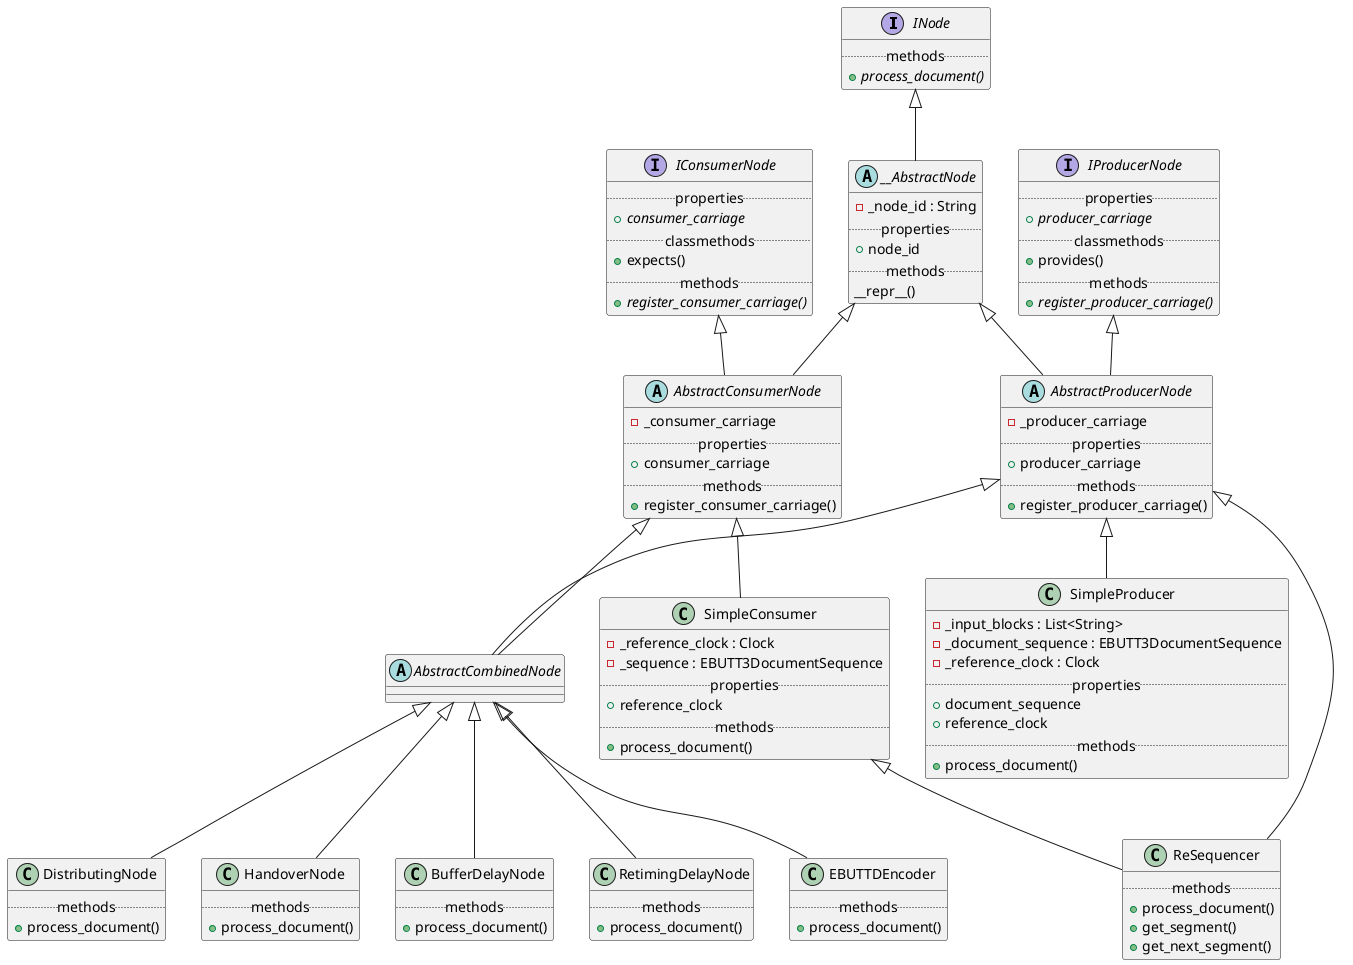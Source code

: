 @startuml

interface INode {
  ..methods..
  +{abstract} process_document()
}
interface IConsumerNode {
  ..properties..
  +{abstract} consumer_carriage
  ..classmethods..
  +expects()
  ..methods..
  +{abstract}register_consumer_carriage()
}
interface IProducerNode {
  ..properties..
  +{abstract} producer_carriage
  ..classmethods..
  +provides()
  ..methods..
  +{abstract}register_producer_carriage()
}

abstract class __AbstractNode {
  -_node_id : String
  ..properties..
  +node_id
  ..methods..
  __repr__()
}
abstract class AbstractConsumerNode {
  -_consumer_carriage
  ..properties..
  +consumer_carriage
  ..methods..
  +register_consumer_carriage()
}
abstract class AbstractProducerNode {
  -_producer_carriage
  ..properties..
  +producer_carriage
  ..methods..
  +register_producer_carriage()
}
abstract class AbstractCombinedNode {
}

class SimpleProducer {
  -_input_blocks : List<String>
  -_document_sequence : EBUTT3DocumentSequence
  -_reference_clock : Clock
  ..properties..
  +document_sequence
  +reference_clock
  ..methods..
  +process_document()
}

class SimpleConsumer {
  -_reference_clock : Clock
  -_sequence : EBUTT3DocumentSequence
  ..properties..
  +reference_clock
  ..methods..
  +process_document()
}

class BufferDelayNode {
  ..methods..
  +process_document()
}

class RetimingDelayNode{
  ..methods..
  +process_document()
}

class EBUTTDEncoder {
  ..methods..
  +process_document()
}

class DistributingNode {
  ..methods..
  +process_document()
}

class ReSequencer {
  ..methods..
  +process_document()
  +get_segment()
  +get_next_segment()
}

class HandoverNode {
  ..methods..
  +process_document()
}

INode <|-- __AbstractNode
__AbstractNode <|-- AbstractConsumerNode
IConsumerNode <|-- AbstractConsumerNode
__AbstractNode <|-- AbstractProducerNode
IProducerNode <|-- AbstractProducerNode
AbstractConsumerNode <|-- AbstractCombinedNode
AbstractProducerNode <|-- AbstractCombinedNode

AbstractProducerNode <|-- SimpleProducer
AbstractProducerNode <|-- ReSequencer
AbstractConsumerNode <|-- SimpleConsumer
AbstractCombinedNode <|-- EBUTTDEncoder
AbstractCombinedNode <|-- BufferDelayNode
AbstractCombinedNode <|-- RetimingDelayNode
AbstractCombinedNode <|-- DistributingNode
AbstractCombinedNode <|-- HandoverNode
SimpleConsumer <|-- ReSequencer

@enduml
